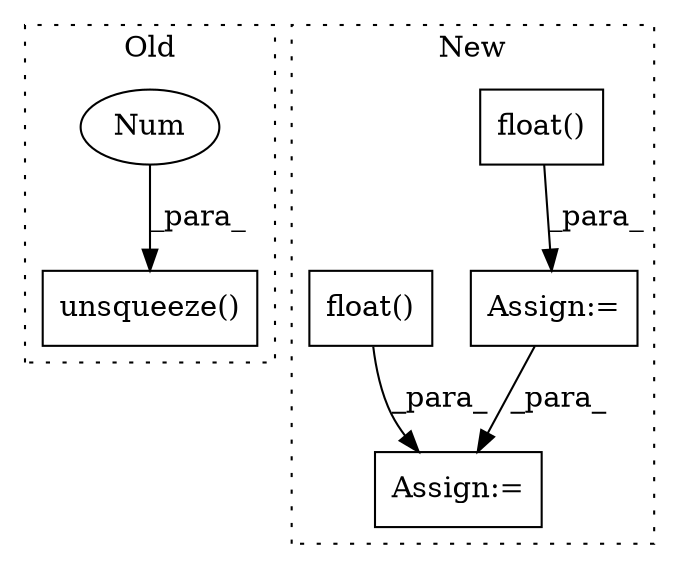 digraph G {
subgraph cluster0 {
1 [label="unsqueeze()" a="75" s="5962,5994" l="31,1" shape="box"];
3 [label="Num" a="76" s="5993" l="1" shape="ellipse"];
label = "Old";
style="dotted";
}
subgraph cluster1 {
2 [label="float()" a="75" s="6263" l="47" shape="box"];
4 [label="Assign:=" a="68" s="6332" l="3" shape="box"];
5 [label="Assign:=" a="68" s="6260" l="3" shape="box"];
6 [label="float()" a="75" s="6190" l="47" shape="box"];
label = "New";
style="dotted";
}
2 -> 5 [label="_para_"];
3 -> 1 [label="_para_"];
5 -> 4 [label="_para_"];
6 -> 4 [label="_para_"];
}